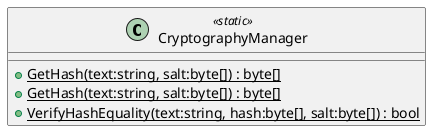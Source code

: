 @startuml
class CryptographyManager <<static>> {
    + {static} GetHash(text:string, salt:byte[]) : byte[]
    + {static} GetHash(text:string, salt:byte[]) : byte[]
    + {static} VerifyHashEquality(text:string, hash:byte[], salt:byte[]) : bool
}
@enduml
